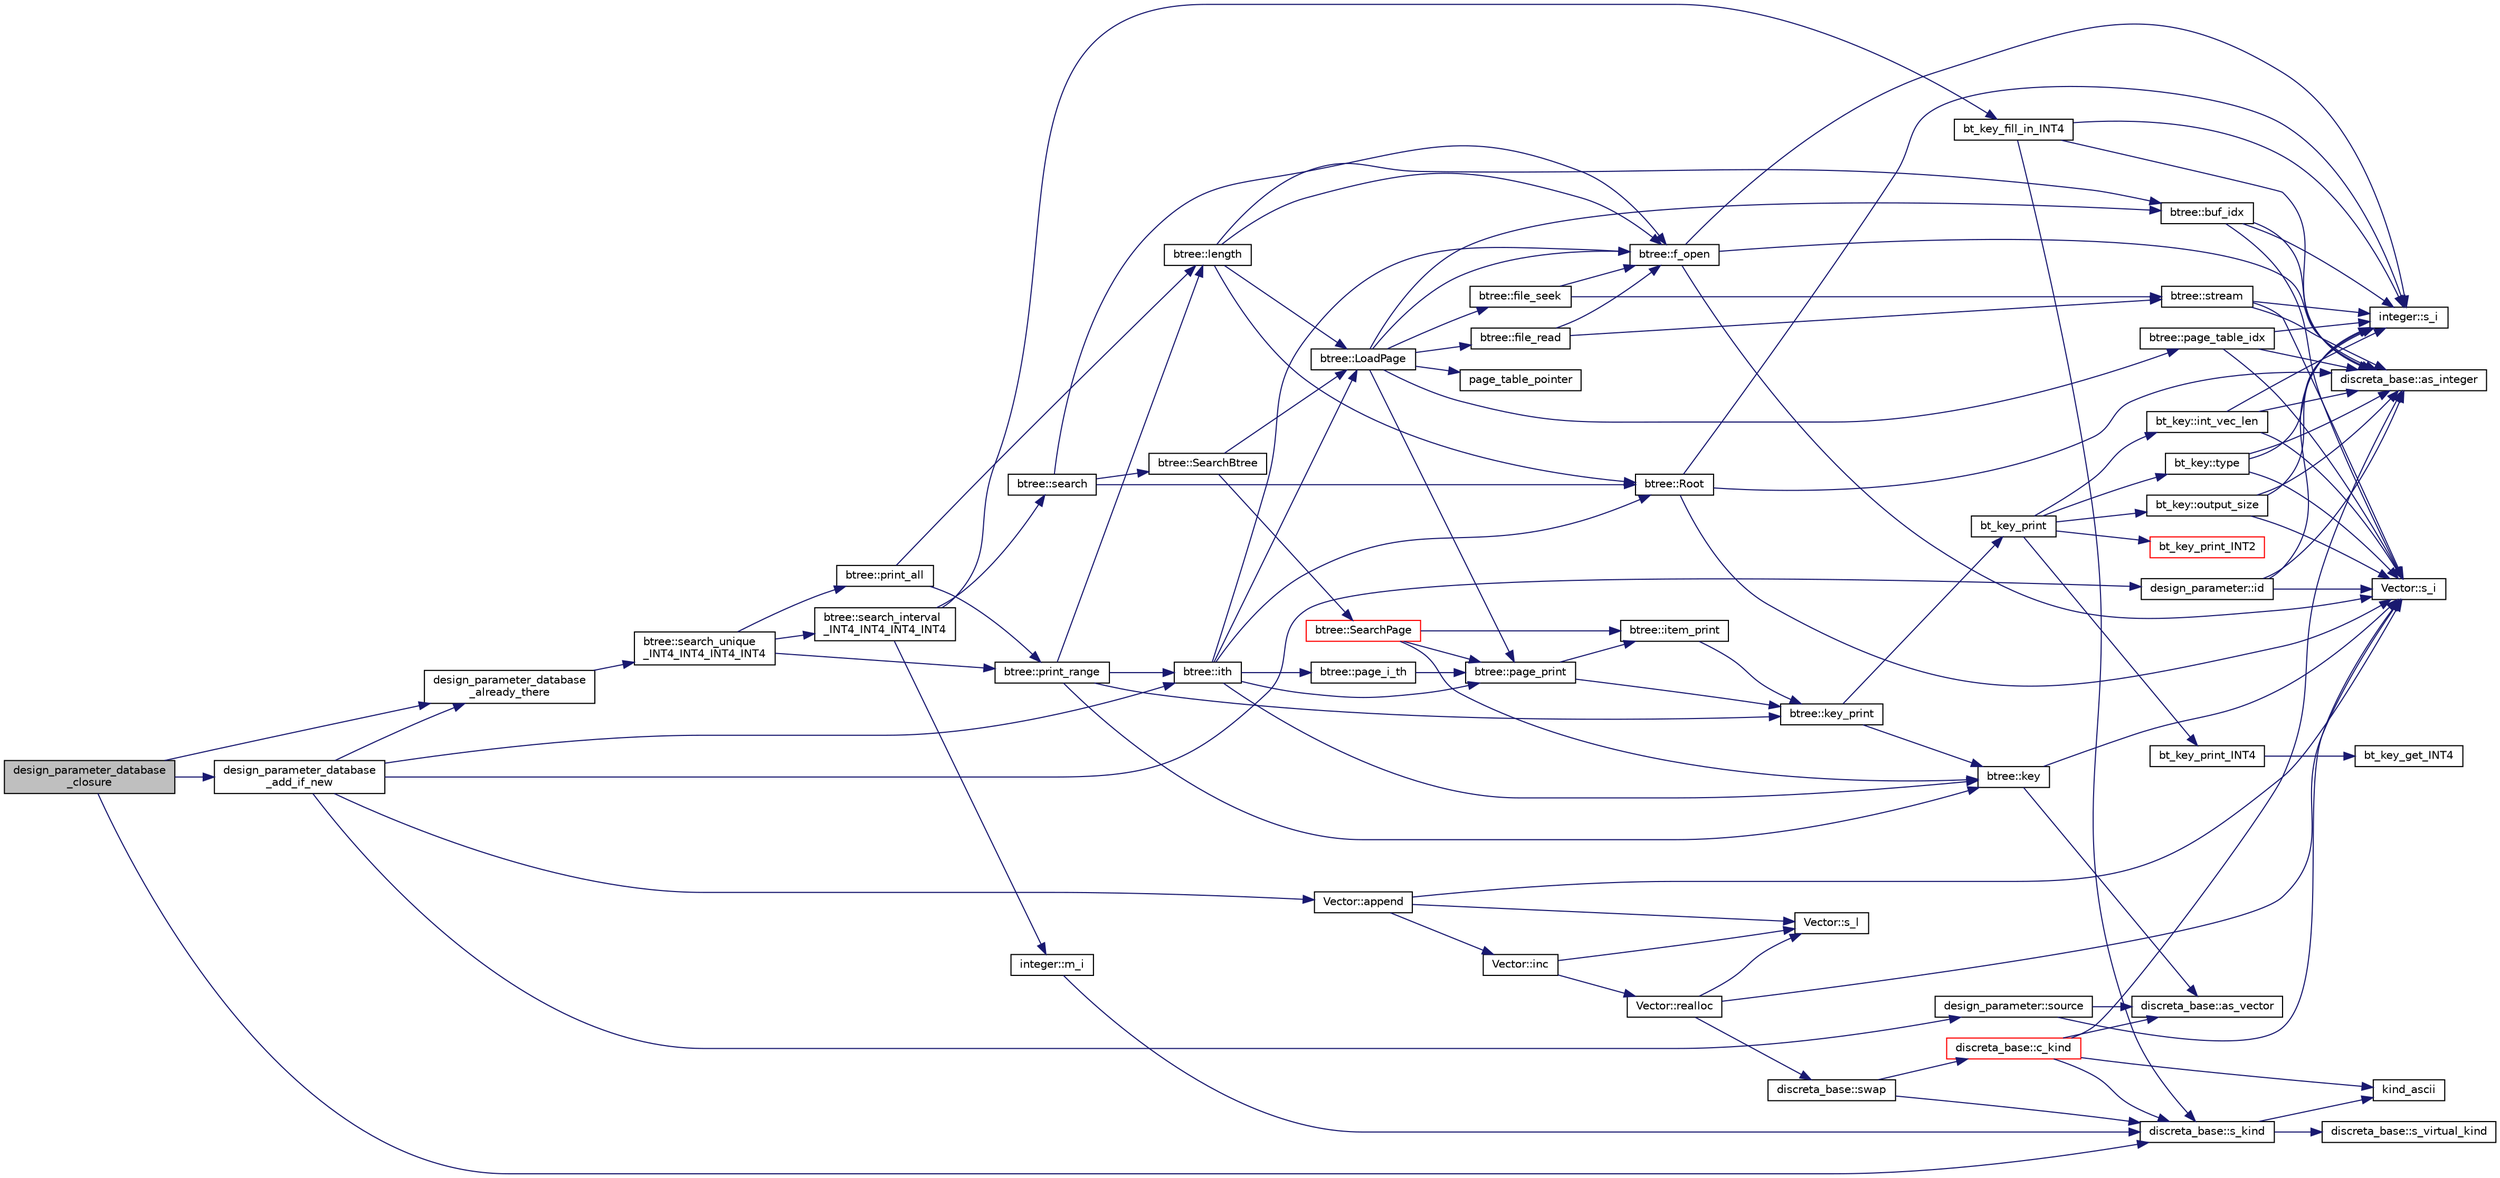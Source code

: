 digraph "design_parameter_database_closure"
{
  edge [fontname="Helvetica",fontsize="10",labelfontname="Helvetica",labelfontsize="10"];
  node [fontname="Helvetica",fontsize="10",shape=record];
  rankdir="LR";
  Node793 [label="design_parameter_database\l_closure",height=0.2,width=0.4,color="black", fillcolor="grey75", style="filled", fontcolor="black"];
  Node793 -> Node794 [color="midnightblue",fontsize="10",style="solid",fontname="Helvetica"];
  Node794 [label="design_parameter_database\l_add_if_new",height=0.2,width=0.4,color="black", fillcolor="white", style="filled",URL="$d1/dec/lib_2_d_i_s_c_r_e_t_a_2design_8_c.html#afab003d450b51bb6c988b57c3451f535"];
  Node794 -> Node795 [color="midnightblue",fontsize="10",style="solid",fontname="Helvetica"];
  Node795 [label="design_parameter_database\l_already_there",height=0.2,width=0.4,color="black", fillcolor="white", style="filled",URL="$d1/dec/lib_2_d_i_s_c_r_e_t_a_2design_8_c.html#a1a30451e84e5db071c2b0de9262b9753"];
  Node795 -> Node796 [color="midnightblue",fontsize="10",style="solid",fontname="Helvetica"];
  Node796 [label="btree::search_unique\l_INT4_INT4_INT4_INT4",height=0.2,width=0.4,color="black", fillcolor="white", style="filled",URL="$dd/db0/classbtree.html#a84ca9f7c7d10a5fbf123bf68081519e1"];
  Node796 -> Node797 [color="midnightblue",fontsize="10",style="solid",fontname="Helvetica"];
  Node797 [label="btree::search_interval\l_INT4_INT4_INT4_INT4",height=0.2,width=0.4,color="black", fillcolor="white", style="filled",URL="$dd/db0/classbtree.html#a5a22b7f3ea6107cda032f669c00ad3d9"];
  Node797 -> Node798 [color="midnightblue",fontsize="10",style="solid",fontname="Helvetica"];
  Node798 [label="integer::m_i",height=0.2,width=0.4,color="black", fillcolor="white", style="filled",URL="$d0/de5/classinteger.html#a869091f0a0f35f5354c8c4a70250e8a9"];
  Node798 -> Node799 [color="midnightblue",fontsize="10",style="solid",fontname="Helvetica"];
  Node799 [label="discreta_base::s_kind",height=0.2,width=0.4,color="black", fillcolor="white", style="filled",URL="$d7/d71/classdiscreta__base.html#a8a830025c74adbbc3362418a7c2ba157"];
  Node799 -> Node800 [color="midnightblue",fontsize="10",style="solid",fontname="Helvetica"];
  Node800 [label="discreta_base::s_virtual_kind",height=0.2,width=0.4,color="black", fillcolor="white", style="filled",URL="$d7/d71/classdiscreta__base.html#a52778a6d6943a468be083d0785d418fb"];
  Node799 -> Node801 [color="midnightblue",fontsize="10",style="solid",fontname="Helvetica"];
  Node801 [label="kind_ascii",height=0.2,width=0.4,color="black", fillcolor="white", style="filled",URL="$d9/d60/discreta_8h.html#ad0ce825a9f29bc6cec27e1b64cfe27bf"];
  Node797 -> Node802 [color="midnightblue",fontsize="10",style="solid",fontname="Helvetica"];
  Node802 [label="bt_key_fill_in_INT4",height=0.2,width=0.4,color="black", fillcolor="white", style="filled",URL="$d0/db3/bt__key_8_c.html#ab9236cc7f045b1beefa9445abd170dff"];
  Node802 -> Node799 [color="midnightblue",fontsize="10",style="solid",fontname="Helvetica"];
  Node802 -> Node803 [color="midnightblue",fontsize="10",style="solid",fontname="Helvetica"];
  Node803 [label="discreta_base::as_integer",height=0.2,width=0.4,color="black", fillcolor="white", style="filled",URL="$d7/d71/classdiscreta__base.html#a00d7691eaf874fd283d942692fe8dd26"];
  Node802 -> Node804 [color="midnightblue",fontsize="10",style="solid",fontname="Helvetica"];
  Node804 [label="integer::s_i",height=0.2,width=0.4,color="black", fillcolor="white", style="filled",URL="$d0/de5/classinteger.html#adf28e9f94d4c844adaa950deeb80b904"];
  Node797 -> Node805 [color="midnightblue",fontsize="10",style="solid",fontname="Helvetica"];
  Node805 [label="btree::search",height=0.2,width=0.4,color="black", fillcolor="white", style="filled",URL="$dd/db0/classbtree.html#a0aea262fd4da610b2276f7742fc999d5"];
  Node805 -> Node806 [color="midnightblue",fontsize="10",style="solid",fontname="Helvetica"];
  Node806 [label="btree::Root",height=0.2,width=0.4,color="black", fillcolor="white", style="filled",URL="$dd/db0/classbtree.html#a2fd65be715ab94bf4a764c4f582a642b"];
  Node806 -> Node807 [color="midnightblue",fontsize="10",style="solid",fontname="Helvetica"];
  Node807 [label="Vector::s_i",height=0.2,width=0.4,color="black", fillcolor="white", style="filled",URL="$d5/db2/class_vector.html#a1c4fe1752523df8119f70dd550244871"];
  Node806 -> Node803 [color="midnightblue",fontsize="10",style="solid",fontname="Helvetica"];
  Node806 -> Node804 [color="midnightblue",fontsize="10",style="solid",fontname="Helvetica"];
  Node805 -> Node808 [color="midnightblue",fontsize="10",style="solid",fontname="Helvetica"];
  Node808 [label="btree::f_open",height=0.2,width=0.4,color="black", fillcolor="white", style="filled",URL="$dd/db0/classbtree.html#a192d74607f02ea8e0ad631d6e6fd6704"];
  Node808 -> Node807 [color="midnightblue",fontsize="10",style="solid",fontname="Helvetica"];
  Node808 -> Node803 [color="midnightblue",fontsize="10",style="solid",fontname="Helvetica"];
  Node808 -> Node804 [color="midnightblue",fontsize="10",style="solid",fontname="Helvetica"];
  Node805 -> Node809 [color="midnightblue",fontsize="10",style="solid",fontname="Helvetica"];
  Node809 [label="btree::SearchBtree",height=0.2,width=0.4,color="black", fillcolor="white", style="filled",URL="$dd/db0/classbtree.html#a6717768edf4de1aad4736c303bcedddd"];
  Node809 -> Node810 [color="midnightblue",fontsize="10",style="solid",fontname="Helvetica"];
  Node810 [label="btree::LoadPage",height=0.2,width=0.4,color="black", fillcolor="white", style="filled",URL="$dd/db0/classbtree.html#a29d23b8b151b6b793aa1184ca6ccc947"];
  Node810 -> Node808 [color="midnightblue",fontsize="10",style="solid",fontname="Helvetica"];
  Node810 -> Node811 [color="midnightblue",fontsize="10",style="solid",fontname="Helvetica"];
  Node811 [label="btree::buf_idx",height=0.2,width=0.4,color="black", fillcolor="white", style="filled",URL="$dd/db0/classbtree.html#a6a928fc93c93d8b5a83ad1ba699b453e"];
  Node811 -> Node807 [color="midnightblue",fontsize="10",style="solid",fontname="Helvetica"];
  Node811 -> Node803 [color="midnightblue",fontsize="10",style="solid",fontname="Helvetica"];
  Node811 -> Node804 [color="midnightblue",fontsize="10",style="solid",fontname="Helvetica"];
  Node810 -> Node812 [color="midnightblue",fontsize="10",style="solid",fontname="Helvetica"];
  Node812 [label="page_table_pointer",height=0.2,width=0.4,color="black", fillcolor="white", style="filled",URL="$d9/d60/discreta_8h.html#a53208086adbea2817fe45f917410d9d0"];
  Node810 -> Node813 [color="midnightblue",fontsize="10",style="solid",fontname="Helvetica"];
  Node813 [label="btree::page_table_idx",height=0.2,width=0.4,color="black", fillcolor="white", style="filled",URL="$dd/db0/classbtree.html#abc6a6f309e4c61cb5a7f4c4a248d384d"];
  Node813 -> Node807 [color="midnightblue",fontsize="10",style="solid",fontname="Helvetica"];
  Node813 -> Node803 [color="midnightblue",fontsize="10",style="solid",fontname="Helvetica"];
  Node813 -> Node804 [color="midnightblue",fontsize="10",style="solid",fontname="Helvetica"];
  Node810 -> Node814 [color="midnightblue",fontsize="10",style="solid",fontname="Helvetica"];
  Node814 [label="btree::file_seek",height=0.2,width=0.4,color="black", fillcolor="white", style="filled",URL="$dd/db0/classbtree.html#a829c985973c7c164fda2d81398e13504"];
  Node814 -> Node808 [color="midnightblue",fontsize="10",style="solid",fontname="Helvetica"];
  Node814 -> Node815 [color="midnightblue",fontsize="10",style="solid",fontname="Helvetica"];
  Node815 [label="btree::stream",height=0.2,width=0.4,color="black", fillcolor="white", style="filled",URL="$dd/db0/classbtree.html#af99e68df8c3674b7d77ed80a8bbcffac"];
  Node815 -> Node807 [color="midnightblue",fontsize="10",style="solid",fontname="Helvetica"];
  Node815 -> Node803 [color="midnightblue",fontsize="10",style="solid",fontname="Helvetica"];
  Node815 -> Node804 [color="midnightblue",fontsize="10",style="solid",fontname="Helvetica"];
  Node810 -> Node816 [color="midnightblue",fontsize="10",style="solid",fontname="Helvetica"];
  Node816 [label="btree::file_read",height=0.2,width=0.4,color="black", fillcolor="white", style="filled",URL="$dd/db0/classbtree.html#ab0b9bbc01c3d3836048934e90aec5f6c"];
  Node816 -> Node808 [color="midnightblue",fontsize="10",style="solid",fontname="Helvetica"];
  Node816 -> Node815 [color="midnightblue",fontsize="10",style="solid",fontname="Helvetica"];
  Node810 -> Node817 [color="midnightblue",fontsize="10",style="solid",fontname="Helvetica"];
  Node817 [label="btree::page_print",height=0.2,width=0.4,color="black", fillcolor="white", style="filled",URL="$dd/db0/classbtree.html#ae6ffbcdff58a0c738d1a0e27a963da5d"];
  Node817 -> Node818 [color="midnightblue",fontsize="10",style="solid",fontname="Helvetica"];
  Node818 [label="btree::item_print",height=0.2,width=0.4,color="black", fillcolor="white", style="filled",URL="$dd/db0/classbtree.html#aca05a17e852f911cf7b1a971e7e7ad08"];
  Node818 -> Node819 [color="midnightblue",fontsize="10",style="solid",fontname="Helvetica"];
  Node819 [label="btree::key_print",height=0.2,width=0.4,color="black", fillcolor="white", style="filled",URL="$dd/db0/classbtree.html#a4d527d5afa4891a2fa69fc1a07c48627"];
  Node819 -> Node820 [color="midnightblue",fontsize="10",style="solid",fontname="Helvetica"];
  Node820 [label="bt_key_print",height=0.2,width=0.4,color="black", fillcolor="white", style="filled",URL="$d0/db3/bt__key_8_c.html#a14b2a3662044cca4e54d45f271c947aa"];
  Node820 -> Node821 [color="midnightblue",fontsize="10",style="solid",fontname="Helvetica"];
  Node821 [label="bt_key::type",height=0.2,width=0.4,color="black", fillcolor="white", style="filled",URL="$d1/de5/classbt__key.html#ae788a415a20f75fe7160408a055bb33f"];
  Node821 -> Node807 [color="midnightblue",fontsize="10",style="solid",fontname="Helvetica"];
  Node821 -> Node803 [color="midnightblue",fontsize="10",style="solid",fontname="Helvetica"];
  Node821 -> Node804 [color="midnightblue",fontsize="10",style="solid",fontname="Helvetica"];
  Node820 -> Node822 [color="midnightblue",fontsize="10",style="solid",fontname="Helvetica"];
  Node822 [label="bt_key::output_size",height=0.2,width=0.4,color="black", fillcolor="white", style="filled",URL="$d1/de5/classbt__key.html#acb48f95d030f62c56051d0cd6e013394"];
  Node822 -> Node807 [color="midnightblue",fontsize="10",style="solid",fontname="Helvetica"];
  Node822 -> Node803 [color="midnightblue",fontsize="10",style="solid",fontname="Helvetica"];
  Node822 -> Node804 [color="midnightblue",fontsize="10",style="solid",fontname="Helvetica"];
  Node820 -> Node823 [color="midnightblue",fontsize="10",style="solid",fontname="Helvetica"];
  Node823 [label="bt_key_print_INT4",height=0.2,width=0.4,color="black", fillcolor="white", style="filled",URL="$d0/db3/bt__key_8_c.html#ad752d162f10144228c321f41fb5b8bdd"];
  Node823 -> Node824 [color="midnightblue",fontsize="10",style="solid",fontname="Helvetica"];
  Node824 [label="bt_key_get_INT4",height=0.2,width=0.4,color="black", fillcolor="white", style="filled",URL="$d0/db3/bt__key_8_c.html#ae2728a8a265629876b486504625977fa"];
  Node820 -> Node825 [color="midnightblue",fontsize="10",style="solid",fontname="Helvetica"];
  Node825 [label="bt_key_print_INT2",height=0.2,width=0.4,color="red", fillcolor="white", style="filled",URL="$d0/db3/bt__key_8_c.html#a557e01620ef554044797f4e097ba0924"];
  Node820 -> Node827 [color="midnightblue",fontsize="10",style="solid",fontname="Helvetica"];
  Node827 [label="bt_key::int_vec_len",height=0.2,width=0.4,color="black", fillcolor="white", style="filled",URL="$d1/de5/classbt__key.html#ac8e43906f79bacf330fa1726925b7e37"];
  Node827 -> Node807 [color="midnightblue",fontsize="10",style="solid",fontname="Helvetica"];
  Node827 -> Node803 [color="midnightblue",fontsize="10",style="solid",fontname="Helvetica"];
  Node827 -> Node804 [color="midnightblue",fontsize="10",style="solid",fontname="Helvetica"];
  Node819 -> Node828 [color="midnightblue",fontsize="10",style="solid",fontname="Helvetica"];
  Node828 [label="btree::key",height=0.2,width=0.4,color="black", fillcolor="white", style="filled",URL="$dd/db0/classbtree.html#abc561b2c60acc5a699637b7eb2549503"];
  Node828 -> Node807 [color="midnightblue",fontsize="10",style="solid",fontname="Helvetica"];
  Node828 -> Node829 [color="midnightblue",fontsize="10",style="solid",fontname="Helvetica"];
  Node829 [label="discreta_base::as_vector",height=0.2,width=0.4,color="black", fillcolor="white", style="filled",URL="$d7/d71/classdiscreta__base.html#a7bdd6cae39c380b128ee9e17e42cf020"];
  Node817 -> Node819 [color="midnightblue",fontsize="10",style="solid",fontname="Helvetica"];
  Node809 -> Node830 [color="midnightblue",fontsize="10",style="solid",fontname="Helvetica"];
  Node830 [label="btree::SearchPage",height=0.2,width=0.4,color="red", fillcolor="white", style="filled",URL="$dd/db0/classbtree.html#a36608b9c27c8207ddb8f6b5f706ab439"];
  Node830 -> Node817 [color="midnightblue",fontsize="10",style="solid",fontname="Helvetica"];
  Node830 -> Node818 [color="midnightblue",fontsize="10",style="solid",fontname="Helvetica"];
  Node830 -> Node828 [color="midnightblue",fontsize="10",style="solid",fontname="Helvetica"];
  Node796 -> Node834 [color="midnightblue",fontsize="10",style="solid",fontname="Helvetica"];
  Node834 [label="btree::print_range",height=0.2,width=0.4,color="black", fillcolor="white", style="filled",URL="$dd/db0/classbtree.html#afdde4b8008679f3c85b24b254a5ffdad"];
  Node834 -> Node828 [color="midnightblue",fontsize="10",style="solid",fontname="Helvetica"];
  Node834 -> Node835 [color="midnightblue",fontsize="10",style="solid",fontname="Helvetica"];
  Node835 [label="btree::length",height=0.2,width=0.4,color="black", fillcolor="white", style="filled",URL="$dd/db0/classbtree.html#ac75ef7763f81f808bdf266f12d1fa137"];
  Node835 -> Node808 [color="midnightblue",fontsize="10",style="solid",fontname="Helvetica"];
  Node835 -> Node811 [color="midnightblue",fontsize="10",style="solid",fontname="Helvetica"];
  Node835 -> Node806 [color="midnightblue",fontsize="10",style="solid",fontname="Helvetica"];
  Node835 -> Node810 [color="midnightblue",fontsize="10",style="solid",fontname="Helvetica"];
  Node834 -> Node836 [color="midnightblue",fontsize="10",style="solid",fontname="Helvetica"];
  Node836 [label="btree::ith",height=0.2,width=0.4,color="black", fillcolor="white", style="filled",URL="$dd/db0/classbtree.html#aba50733eb0d292c2fd103cd6721cc1d6"];
  Node836 -> Node808 [color="midnightblue",fontsize="10",style="solid",fontname="Helvetica"];
  Node836 -> Node806 [color="midnightblue",fontsize="10",style="solid",fontname="Helvetica"];
  Node836 -> Node810 [color="midnightblue",fontsize="10",style="solid",fontname="Helvetica"];
  Node836 -> Node817 [color="midnightblue",fontsize="10",style="solid",fontname="Helvetica"];
  Node836 -> Node837 [color="midnightblue",fontsize="10",style="solid",fontname="Helvetica"];
  Node837 [label="btree::page_i_th",height=0.2,width=0.4,color="black", fillcolor="white", style="filled",URL="$dd/db0/classbtree.html#a46150b5fbb59f760f6269ce559b38525"];
  Node837 -> Node817 [color="midnightblue",fontsize="10",style="solid",fontname="Helvetica"];
  Node836 -> Node828 [color="midnightblue",fontsize="10",style="solid",fontname="Helvetica"];
  Node834 -> Node819 [color="midnightblue",fontsize="10",style="solid",fontname="Helvetica"];
  Node796 -> Node838 [color="midnightblue",fontsize="10",style="solid",fontname="Helvetica"];
  Node838 [label="btree::print_all",height=0.2,width=0.4,color="black", fillcolor="white", style="filled",URL="$dd/db0/classbtree.html#a34c238b9ff5f8dcdf31948c0abba05ca"];
  Node838 -> Node835 [color="midnightblue",fontsize="10",style="solid",fontname="Helvetica"];
  Node838 -> Node834 [color="midnightblue",fontsize="10",style="solid",fontname="Helvetica"];
  Node794 -> Node836 [color="midnightblue",fontsize="10",style="solid",fontname="Helvetica"];
  Node794 -> Node839 [color="midnightblue",fontsize="10",style="solid",fontname="Helvetica"];
  Node839 [label="design_parameter::source",height=0.2,width=0.4,color="black", fillcolor="white", style="filled",URL="$da/d94/classdesign__parameter.html#a7285d5775f7a1b5ee30d82fb3148c7f6"];
  Node839 -> Node807 [color="midnightblue",fontsize="10",style="solid",fontname="Helvetica"];
  Node839 -> Node829 [color="midnightblue",fontsize="10",style="solid",fontname="Helvetica"];
  Node794 -> Node840 [color="midnightblue",fontsize="10",style="solid",fontname="Helvetica"];
  Node840 [label="Vector::append",height=0.2,width=0.4,color="black", fillcolor="white", style="filled",URL="$d5/db2/class_vector.html#aec80be90cd2cbfe79267220113b679c4"];
  Node840 -> Node841 [color="midnightblue",fontsize="10",style="solid",fontname="Helvetica"];
  Node841 [label="Vector::s_l",height=0.2,width=0.4,color="black", fillcolor="white", style="filled",URL="$d5/db2/class_vector.html#ad2dc082288f858d22a528832289e0704"];
  Node840 -> Node842 [color="midnightblue",fontsize="10",style="solid",fontname="Helvetica"];
  Node842 [label="Vector::inc",height=0.2,width=0.4,color="black", fillcolor="white", style="filled",URL="$d5/db2/class_vector.html#a5f6fe0531bc3d9829becd8503e4156a3"];
  Node842 -> Node843 [color="midnightblue",fontsize="10",style="solid",fontname="Helvetica"];
  Node843 [label="Vector::realloc",height=0.2,width=0.4,color="black", fillcolor="white", style="filled",URL="$d5/db2/class_vector.html#a00aff28a4a7cacc8c5aaf44b6f3fb3a5"];
  Node843 -> Node841 [color="midnightblue",fontsize="10",style="solid",fontname="Helvetica"];
  Node843 -> Node807 [color="midnightblue",fontsize="10",style="solid",fontname="Helvetica"];
  Node843 -> Node844 [color="midnightblue",fontsize="10",style="solid",fontname="Helvetica"];
  Node844 [label="discreta_base::swap",height=0.2,width=0.4,color="black", fillcolor="white", style="filled",URL="$d7/d71/classdiscreta__base.html#a2e8acbb9d3476675dac5b6a583b0293e"];
  Node844 -> Node799 [color="midnightblue",fontsize="10",style="solid",fontname="Helvetica"];
  Node844 -> Node845 [color="midnightblue",fontsize="10",style="solid",fontname="Helvetica"];
  Node845 [label="discreta_base::c_kind",height=0.2,width=0.4,color="red", fillcolor="white", style="filled",URL="$d7/d71/classdiscreta__base.html#adc2ff61589c2d083688e7a43f333cb62"];
  Node845 -> Node803 [color="midnightblue",fontsize="10",style="solid",fontname="Helvetica"];
  Node845 -> Node829 [color="midnightblue",fontsize="10",style="solid",fontname="Helvetica"];
  Node845 -> Node801 [color="midnightblue",fontsize="10",style="solid",fontname="Helvetica"];
  Node845 -> Node799 [color="midnightblue",fontsize="10",style="solid",fontname="Helvetica"];
  Node842 -> Node841 [color="midnightblue",fontsize="10",style="solid",fontname="Helvetica"];
  Node840 -> Node807 [color="midnightblue",fontsize="10",style="solid",fontname="Helvetica"];
  Node794 -> Node883 [color="midnightblue",fontsize="10",style="solid",fontname="Helvetica"];
  Node883 [label="design_parameter::id",height=0.2,width=0.4,color="black", fillcolor="white", style="filled",URL="$da/d94/classdesign__parameter.html#ae83312a3e4d40a0ce15b649d3fe3ff19"];
  Node883 -> Node807 [color="midnightblue",fontsize="10",style="solid",fontname="Helvetica"];
  Node883 -> Node803 [color="midnightblue",fontsize="10",style="solid",fontname="Helvetica"];
  Node883 -> Node804 [color="midnightblue",fontsize="10",style="solid",fontname="Helvetica"];
  Node793 -> Node799 [color="midnightblue",fontsize="10",style="solid",fontname="Helvetica"];
  Node793 -> Node795 [color="midnightblue",fontsize="10",style="solid",fontname="Helvetica"];
}
